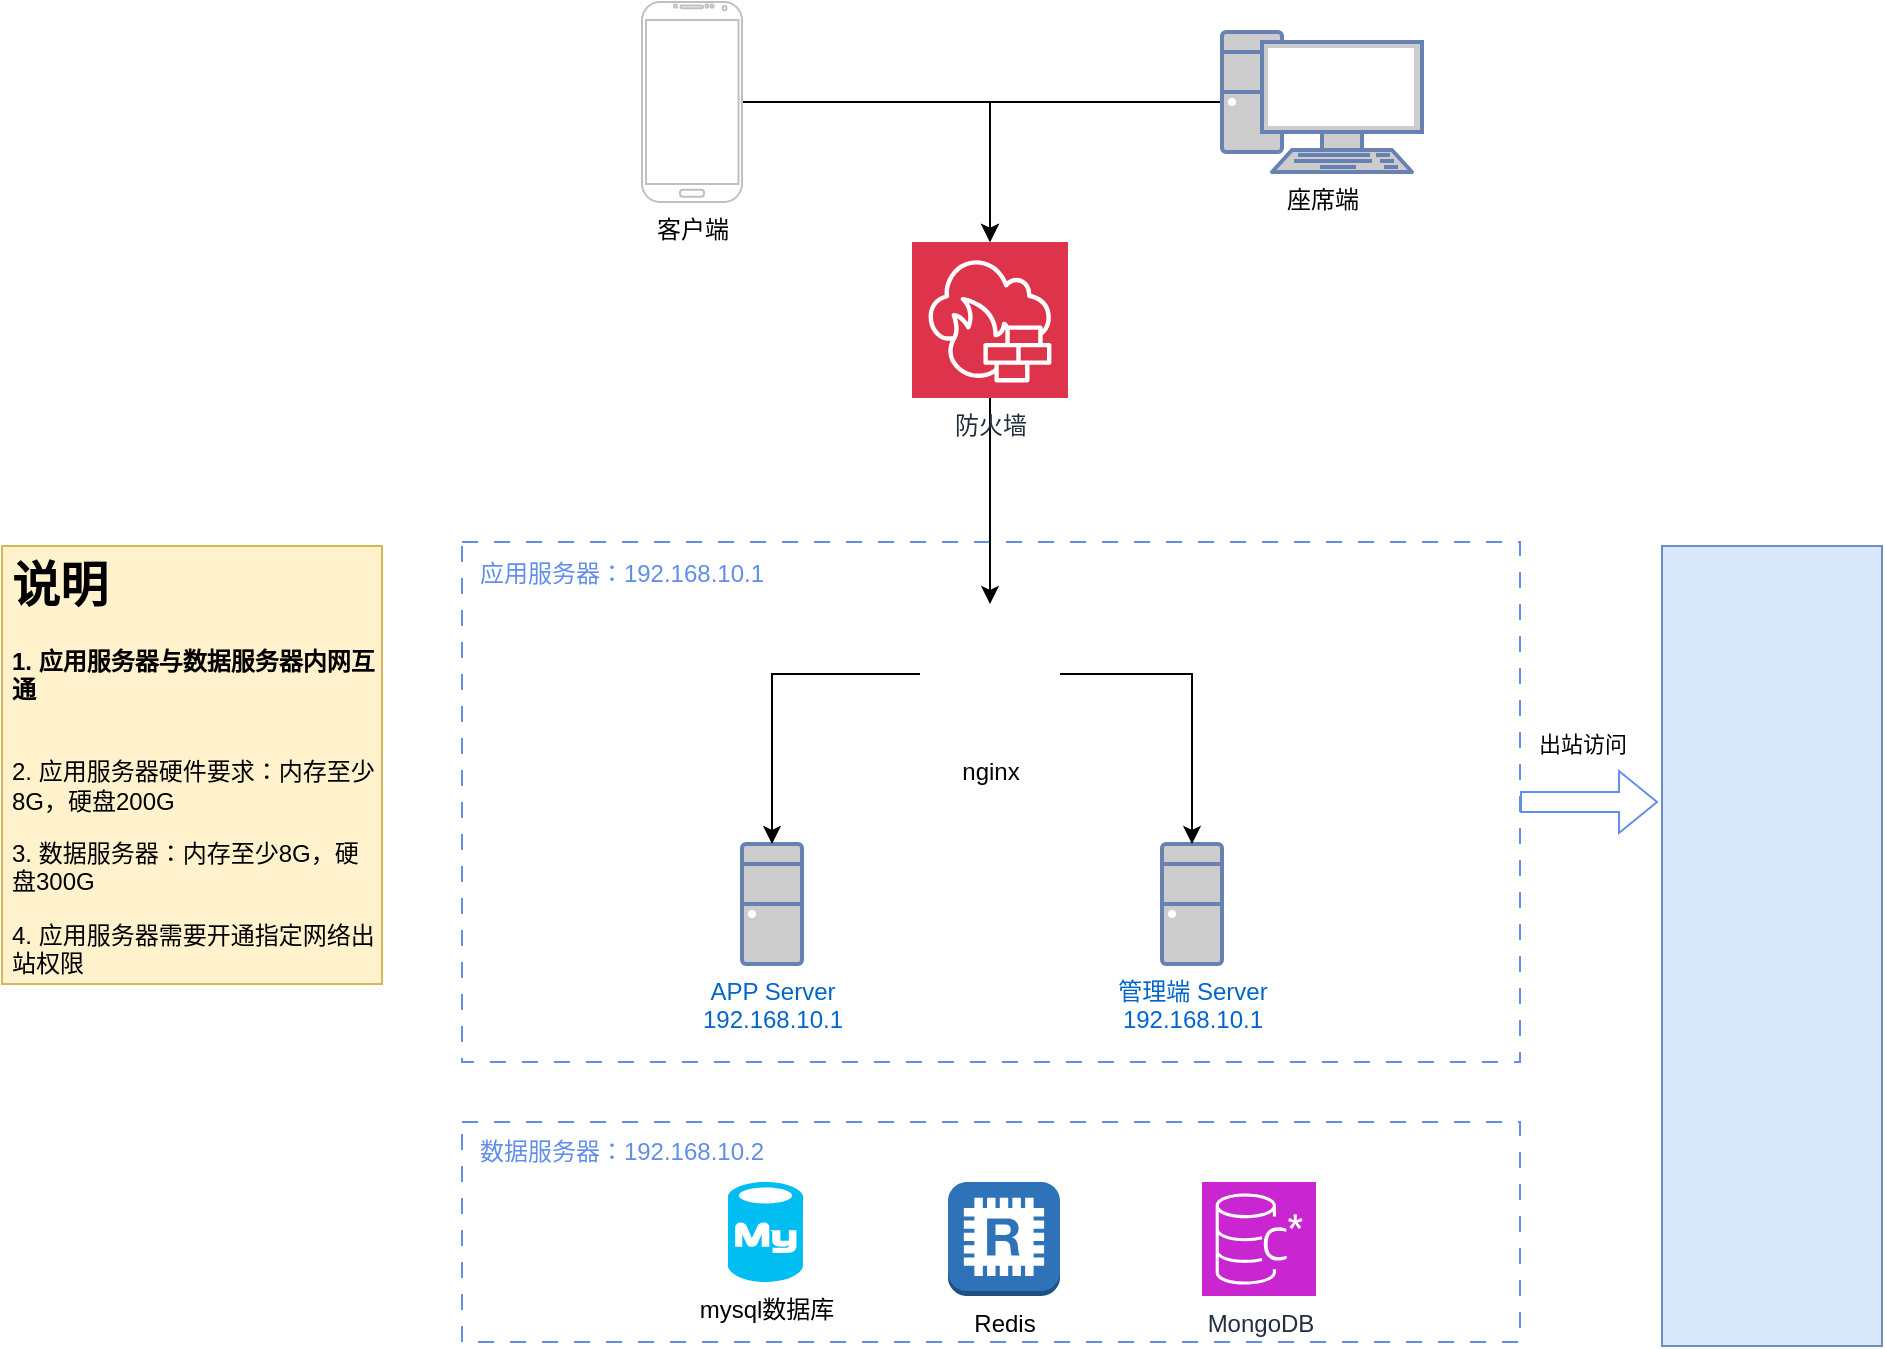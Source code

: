 <mxfile version="21.8.2" type="github">
  <diagram name="第 1 页" id="cUeSnqwoEKw-XSXRfaBt">
    <mxGraphModel dx="2261" dy="758" grid="1" gridSize="10" guides="1" tooltips="1" connect="1" arrows="1" fold="1" page="1" pageScale="1" pageWidth="827" pageHeight="1169" math="0" shadow="0">
      <root>
        <mxCell id="0" />
        <mxCell id="1" parent="0" />
        <mxCell id="ugzp6V2DVJSi0lXBUaWw-8" style="edgeStyle=orthogonalEdgeStyle;rounded=0;orthogonalLoop=1;jettySize=auto;html=1;" edge="1" parent="1" source="ugzp6V2DVJSi0lXBUaWw-1" target="ugzp6V2DVJSi0lXBUaWw-5">
          <mxGeometry relative="1" as="geometry" />
        </mxCell>
        <mxCell id="ugzp6V2DVJSi0lXBUaWw-1" value="客户端" style="verticalLabelPosition=bottom;verticalAlign=top;html=1;shadow=0;dashed=0;strokeWidth=1;shape=mxgraph.android.phone2;strokeColor=#c0c0c0;" vertex="1" parent="1">
          <mxGeometry x="240" y="100" width="50" height="100" as="geometry" />
        </mxCell>
        <mxCell id="ugzp6V2DVJSi0lXBUaWw-9" style="edgeStyle=orthogonalEdgeStyle;rounded=0;orthogonalLoop=1;jettySize=auto;html=1;" edge="1" parent="1" source="ugzp6V2DVJSi0lXBUaWw-2" target="ugzp6V2DVJSi0lXBUaWw-5">
          <mxGeometry relative="1" as="geometry" />
        </mxCell>
        <mxCell id="ugzp6V2DVJSi0lXBUaWw-2" value="座席端" style="fontColor=#000000;verticalAlign=top;verticalLabelPosition=bottom;labelPosition=center;align=center;html=1;outlineConnect=0;fillColor=#CCCCCC;strokeColor=#6881B3;gradientColor=none;gradientDirection=north;strokeWidth=2;shape=mxgraph.networks.pc;" vertex="1" parent="1">
          <mxGeometry x="530" y="115" width="100" height="70" as="geometry" />
        </mxCell>
        <mxCell id="ugzp6V2DVJSi0lXBUaWw-3" value="" style="rounded=0;whiteSpace=wrap;html=1;dashed=1;fillColor=none;strokeColor=#618EE8;dashPattern=8 8;" vertex="1" parent="1">
          <mxGeometry x="150" y="370" width="529" height="260" as="geometry" />
        </mxCell>
        <mxCell id="ugzp6V2DVJSi0lXBUaWw-4" value="APP Server&lt;br&gt;192.168.10.1" style="fontColor=#0066CC;verticalAlign=top;verticalLabelPosition=bottom;labelPosition=center;align=center;html=1;outlineConnect=0;fillColor=#CCCCCC;strokeColor=#6881B3;gradientColor=none;gradientDirection=north;strokeWidth=2;shape=mxgraph.networks.desktop_pc;" vertex="1" parent="1">
          <mxGeometry x="290" y="521" width="30" height="60" as="geometry" />
        </mxCell>
        <mxCell id="ugzp6V2DVJSi0lXBUaWw-10" style="edgeStyle=orthogonalEdgeStyle;rounded=0;orthogonalLoop=1;jettySize=auto;html=1;" edge="1" parent="1" source="ugzp6V2DVJSi0lXBUaWw-5" target="ugzp6V2DVJSi0lXBUaWw-6">
          <mxGeometry relative="1" as="geometry" />
        </mxCell>
        <mxCell id="ugzp6V2DVJSi0lXBUaWw-5" value="防火墙" style="sketch=0;points=[[0,0,0],[0.25,0,0],[0.5,0,0],[0.75,0,0],[1,0,0],[0,1,0],[0.25,1,0],[0.5,1,0],[0.75,1,0],[1,1,0],[0,0.25,0],[0,0.5,0],[0,0.75,0],[1,0.25,0],[1,0.5,0],[1,0.75,0]];outlineConnect=0;fontColor=#232F3E;fillColor=#DD344C;strokeColor=#ffffff;dashed=0;verticalLabelPosition=bottom;verticalAlign=top;align=center;html=1;fontSize=12;fontStyle=0;aspect=fixed;shape=mxgraph.aws4.resourceIcon;resIcon=mxgraph.aws4.network_firewall;" vertex="1" parent="1">
          <mxGeometry x="375" y="220" width="78" height="78" as="geometry" />
        </mxCell>
        <mxCell id="ugzp6V2DVJSi0lXBUaWw-6" value="nginx" style="shape=image;html=1;verticalAlign=top;verticalLabelPosition=bottom;labelBackgroundColor=#ffffff;imageAspect=0;aspect=fixed;image=https://cdn4.iconfinder.com/data/icons/logos-brands-5/24/nginx-128.png" vertex="1" parent="1">
          <mxGeometry x="379" y="401" width="70" height="70" as="geometry" />
        </mxCell>
        <mxCell id="ugzp6V2DVJSi0lXBUaWw-7" value="管理端 Server&lt;br&gt;192.168.10.1&lt;br&gt;" style="fontColor=#0066CC;verticalAlign=top;verticalLabelPosition=bottom;labelPosition=center;align=center;html=1;outlineConnect=0;fillColor=#CCCCCC;strokeColor=#6881B3;gradientColor=none;gradientDirection=north;strokeWidth=2;shape=mxgraph.networks.desktop_pc;" vertex="1" parent="1">
          <mxGeometry x="500" y="521" width="30" height="60" as="geometry" />
        </mxCell>
        <mxCell id="ugzp6V2DVJSi0lXBUaWw-11" style="edgeStyle=orthogonalEdgeStyle;rounded=0;orthogonalLoop=1;jettySize=auto;html=1;entryX=0.5;entryY=0;entryDx=0;entryDy=0;entryPerimeter=0;" edge="1" parent="1" source="ugzp6V2DVJSi0lXBUaWw-6" target="ugzp6V2DVJSi0lXBUaWw-4">
          <mxGeometry relative="1" as="geometry" />
        </mxCell>
        <mxCell id="ugzp6V2DVJSi0lXBUaWw-12" style="edgeStyle=orthogonalEdgeStyle;rounded=0;orthogonalLoop=1;jettySize=auto;html=1;entryX=0.5;entryY=0;entryDx=0;entryDy=0;entryPerimeter=0;" edge="1" parent="1" source="ugzp6V2DVJSi0lXBUaWw-6" target="ugzp6V2DVJSi0lXBUaWw-7">
          <mxGeometry relative="1" as="geometry" />
        </mxCell>
        <mxCell id="ugzp6V2DVJSi0lXBUaWw-13" value="" style="rounded=0;whiteSpace=wrap;html=1;dashed=1;fillColor=none;strokeColor=#618EE8;dashPattern=8 8;" vertex="1" parent="1">
          <mxGeometry x="150" y="660" width="529" height="110" as="geometry" />
        </mxCell>
        <mxCell id="ugzp6V2DVJSi0lXBUaWw-14" value="mysql数据库" style="verticalLabelPosition=bottom;html=1;verticalAlign=top;align=center;strokeColor=none;fillColor=#00BEF2;shape=mxgraph.azure.mysql_database;" vertex="1" parent="1">
          <mxGeometry x="283" y="690" width="37.5" height="50" as="geometry" />
        </mxCell>
        <mxCell id="ugzp6V2DVJSi0lXBUaWw-15" value="Redis" style="outlineConnect=0;dashed=0;verticalLabelPosition=bottom;verticalAlign=top;align=center;html=1;shape=mxgraph.aws3.redis;fillColor=#2E73B8;gradientColor=none;" vertex="1" parent="1">
          <mxGeometry x="393" y="690" width="56" height="57" as="geometry" />
        </mxCell>
        <mxCell id="ugzp6V2DVJSi0lXBUaWw-16" value="MongoDB" style="sketch=0;points=[[0,0,0],[0.25,0,0],[0.5,0,0],[0.75,0,0],[1,0,0],[0,1,0],[0.25,1,0],[0.5,1,0],[0.75,1,0],[1,1,0],[0,0.25,0],[0,0.5,0],[0,0.75,0],[1,0.25,0],[1,0.5,0],[1,0.75,0]];outlineConnect=0;fontColor=#232F3E;fillColor=#C925D1;strokeColor=#ffffff;dashed=0;verticalLabelPosition=bottom;verticalAlign=top;align=center;html=1;fontSize=12;fontStyle=0;aspect=fixed;shape=mxgraph.aws4.resourceIcon;resIcon=mxgraph.aws4.managed_apache_cassandra_service;" vertex="1" parent="1">
          <mxGeometry x="520" y="690" width="57" height="57" as="geometry" />
        </mxCell>
        <mxCell id="ugzp6V2DVJSi0lXBUaWw-17" value="数据服务器：192.168.10.2" style="text;html=1;strokeColor=none;fillColor=none;align=center;verticalAlign=middle;whiteSpace=wrap;rounded=0;fontColor=#618EE8;" vertex="1" parent="1">
          <mxGeometry x="150" y="660" width="160" height="30" as="geometry" />
        </mxCell>
        <mxCell id="ugzp6V2DVJSi0lXBUaWw-18" value="应用服务器：192.168.10.1" style="text;html=1;strokeColor=none;fillColor=none;align=center;verticalAlign=middle;whiteSpace=wrap;rounded=0;fontColor=#618EE8;" vertex="1" parent="1">
          <mxGeometry x="150" y="371" width="160" height="30" as="geometry" />
        </mxCell>
        <mxCell id="ugzp6V2DVJSi0lXBUaWw-19" value="&lt;h1&gt;说明&lt;/h1&gt;&lt;p&gt;&lt;b&gt;1. 应用服务器与数据服务器内网互通&lt;/b&gt;&lt;br&gt;&lt;br&gt;&lt;/p&gt;&lt;p&gt;2. 应用服务器硬件要求：内存至少8G，硬盘200G&lt;/p&gt;&lt;p&gt;3. 数据服务器：内存至少8G，硬盘300G&lt;/p&gt;&lt;p&gt;4. 应用服务器需要开通指定网络出站权限&lt;/p&gt;" style="text;html=1;strokeColor=#d6b656;fillColor=#fff2cc;spacing=5;spacingTop=-20;whiteSpace=wrap;overflow=hidden;rounded=0;" vertex="1" parent="1">
          <mxGeometry x="-80" y="372" width="190" height="219" as="geometry" />
        </mxCell>
        <mxCell id="ugzp6V2DVJSi0lXBUaWw-20" value="" style="rounded=0;whiteSpace=wrap;html=1;fillColor=#dae8fc;strokeColor=#6c8ebf;" vertex="1" parent="1">
          <mxGeometry x="750" y="372" width="110" height="400" as="geometry" />
        </mxCell>
        <mxCell id="ugzp6V2DVJSi0lXBUaWw-21" style="edgeStyle=orthogonalEdgeStyle;rounded=0;orthogonalLoop=1;jettySize=auto;html=1;entryX=-0.018;entryY=0.32;entryDx=0;entryDy=0;entryPerimeter=0;shape=flexArrow;strokeColor=#618EE8;" edge="1" parent="1" source="ugzp6V2DVJSi0lXBUaWw-3" target="ugzp6V2DVJSi0lXBUaWw-20">
          <mxGeometry relative="1" as="geometry" />
        </mxCell>
        <mxCell id="ugzp6V2DVJSi0lXBUaWw-22" value="出站访问" style="edgeLabel;html=1;align=center;verticalAlign=middle;resizable=0;points=[];" vertex="1" connectable="0" parent="ugzp6V2DVJSi0lXBUaWw-21">
          <mxGeometry x="-0.276" relative="1" as="geometry">
            <mxPoint x="6" y="-29" as="offset" />
          </mxGeometry>
        </mxCell>
      </root>
    </mxGraphModel>
  </diagram>
</mxfile>
